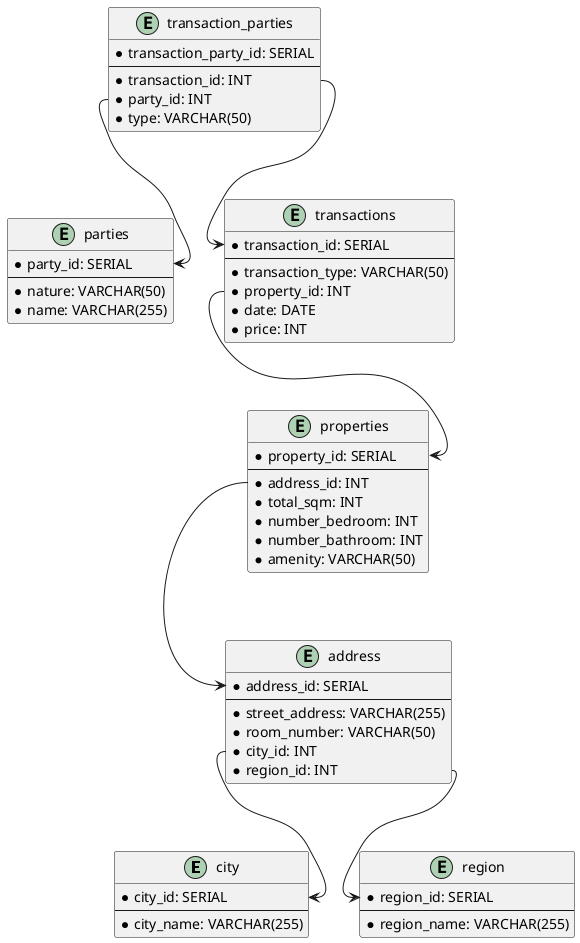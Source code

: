 @startuml

entity city {
  * city_id: SERIAL
  --
  * city_name: VARCHAR(255)
}

entity region {
  * region_id: SERIAL
  --
  * region_name: VARCHAR(255)
}

entity address {
  * address_id: SERIAL
  --
  * street_address: VARCHAR(255)
  * room_number: VARCHAR(50)
  * city_id: INT
  * region_id: INT
}

entity parties {
  * party_id: SERIAL
  --
  * nature: VARCHAR(50)
  * name: VARCHAR(255)
}

entity properties {
  * property_id: SERIAL
  --
  * address_id: INT
  * total_sqm: INT
  * number_bedroom: INT
  * number_bathroom: INT
  * amenity: VARCHAR(50)
}

entity transactions {
  * transaction_id: SERIAL
  --
  * transaction_type: VARCHAR(50)
  * property_id: INT
  * date: DATE
  * price: INT
}

entity transaction_parties {
  * transaction_party_id: SERIAL
  --
  * transaction_id: INT
  * party_id: INT
  * type: VARCHAR(50)
}

address::city_id --> city::city_id
address::region_id --> region::region_id
properties::address_id --> address::address_id
transactions::property_id --> properties::property_id
transaction_parties::transaction_id --> transactions::transaction_id
transaction_parties::party_id --> parties::party_id

@enduml

